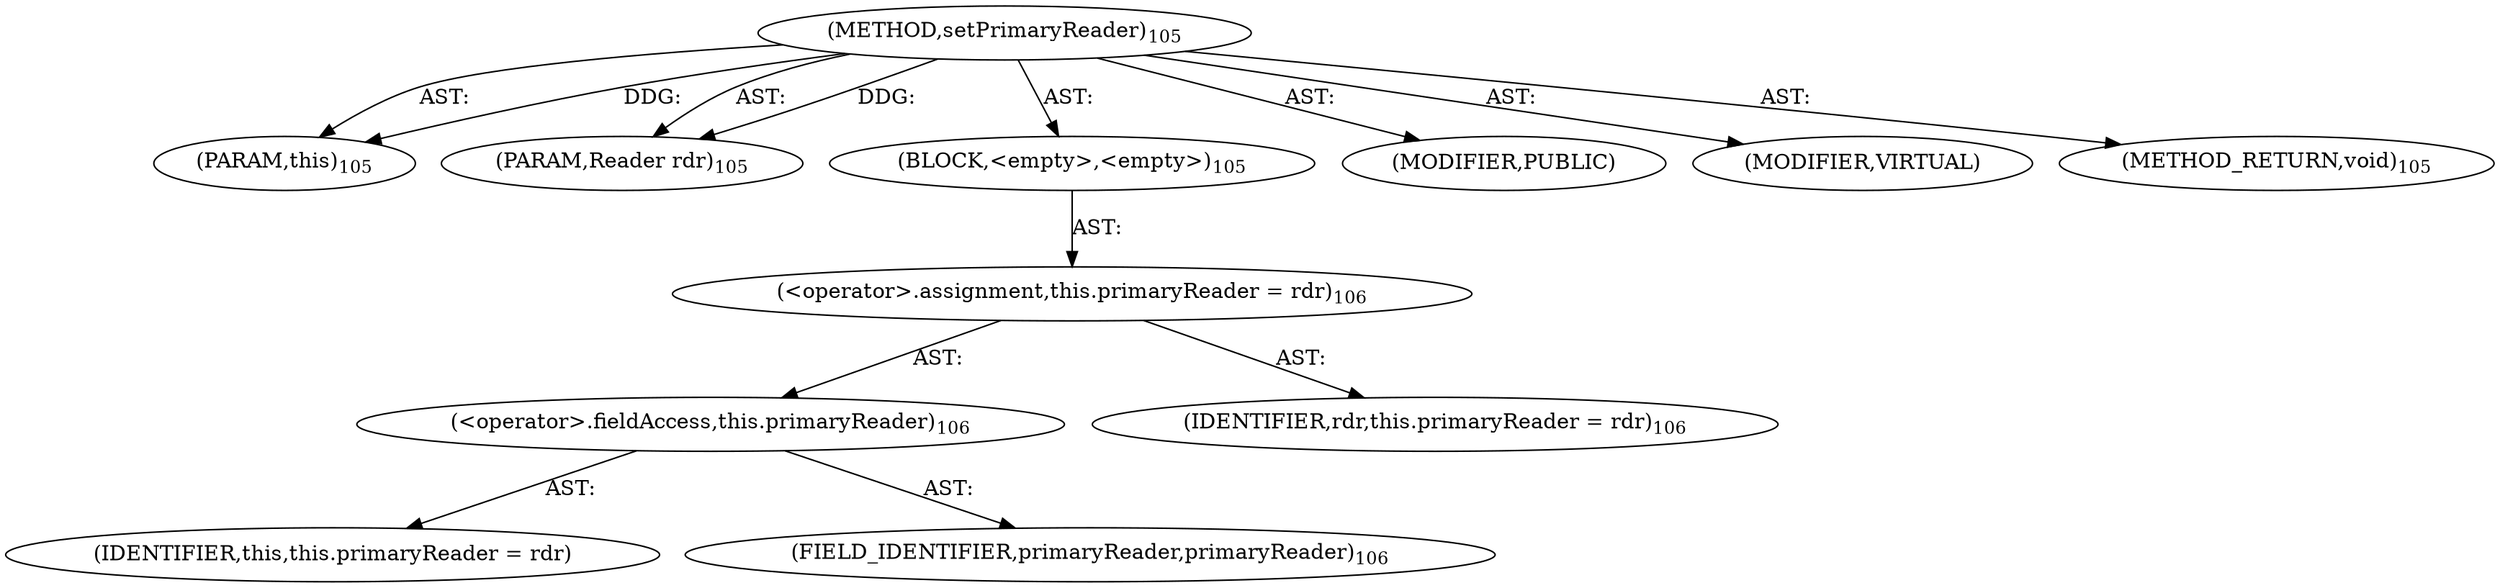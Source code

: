 digraph "setPrimaryReader" {  
"111669149696" [label = <(METHOD,setPrimaryReader)<SUB>105</SUB>> ]
"115964116994" [label = <(PARAM,this)<SUB>105</SUB>> ]
"115964116995" [label = <(PARAM,Reader rdr)<SUB>105</SUB>> ]
"25769803776" [label = <(BLOCK,&lt;empty&gt;,&lt;empty&gt;)<SUB>105</SUB>> ]
"30064771072" [label = <(&lt;operator&gt;.assignment,this.primaryReader = rdr)<SUB>106</SUB>> ]
"30064771073" [label = <(&lt;operator&gt;.fieldAccess,this.primaryReader)<SUB>106</SUB>> ]
"68719476740" [label = <(IDENTIFIER,this,this.primaryReader = rdr)> ]
"55834574848" [label = <(FIELD_IDENTIFIER,primaryReader,primaryReader)<SUB>106</SUB>> ]
"68719476741" [label = <(IDENTIFIER,rdr,this.primaryReader = rdr)<SUB>106</SUB>> ]
"133143986182" [label = <(MODIFIER,PUBLIC)> ]
"133143986183" [label = <(MODIFIER,VIRTUAL)> ]
"128849018880" [label = <(METHOD_RETURN,void)<SUB>105</SUB>> ]
  "111669149696" -> "115964116994"  [ label = "AST: "] 
  "111669149696" -> "115964116995"  [ label = "AST: "] 
  "111669149696" -> "25769803776"  [ label = "AST: "] 
  "111669149696" -> "133143986182"  [ label = "AST: "] 
  "111669149696" -> "133143986183"  [ label = "AST: "] 
  "111669149696" -> "128849018880"  [ label = "AST: "] 
  "25769803776" -> "30064771072"  [ label = "AST: "] 
  "30064771072" -> "30064771073"  [ label = "AST: "] 
  "30064771072" -> "68719476741"  [ label = "AST: "] 
  "30064771073" -> "68719476740"  [ label = "AST: "] 
  "30064771073" -> "55834574848"  [ label = "AST: "] 
  "111669149696" -> "115964116994"  [ label = "DDG: "] 
  "111669149696" -> "115964116995"  [ label = "DDG: "] 
}
